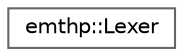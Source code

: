 digraph "Graphical Class Hierarchy"
{
 // LATEX_PDF_SIZE
  bgcolor="transparent";
  edge [fontname=Helvetica,fontsize=10,labelfontname=Helvetica,labelfontsize=10];
  node [fontname=Helvetica,fontsize=10,shape=box,height=0.2,width=0.4];
  rankdir="LR";
  Node0 [label="emthp::Lexer",height=0.2,width=0.4,color="grey40", fillcolor="white", style="filled",URL="$classemthp_1_1Lexer.html",tooltip="Class that works as a token supplier for the Parser class."];
}
